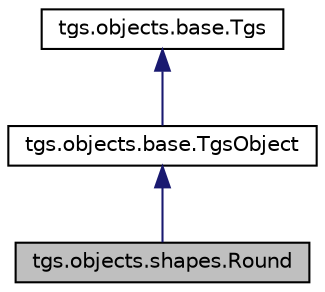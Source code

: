 digraph "tgs.objects.shapes.Round"
{
  edge [fontname="Helvetica",fontsize="10",labelfontname="Helvetica",labelfontsize="10"];
  node [fontname="Helvetica",fontsize="10",shape=record];
  Node3 [label="tgs.objects.shapes.Round",height=0.2,width=0.4,color="black", fillcolor="grey75", style="filled", fontcolor="black"];
  Node4 -> Node3 [dir="back",color="midnightblue",fontsize="10",style="solid",fontname="Helvetica"];
  Node4 [label="tgs.objects.base.TgsObject",height=0.2,width=0.4,color="black", fillcolor="white", style="filled",URL="$classtgs_1_1objects_1_1base_1_1TgsObject.html"];
  Node5 -> Node4 [dir="back",color="midnightblue",fontsize="10",style="solid",fontname="Helvetica"];
  Node5 [label="tgs.objects.base.Tgs",height=0.2,width=0.4,color="black", fillcolor="white", style="filled",URL="$classtgs_1_1objects_1_1base_1_1Tgs.html"];
}
